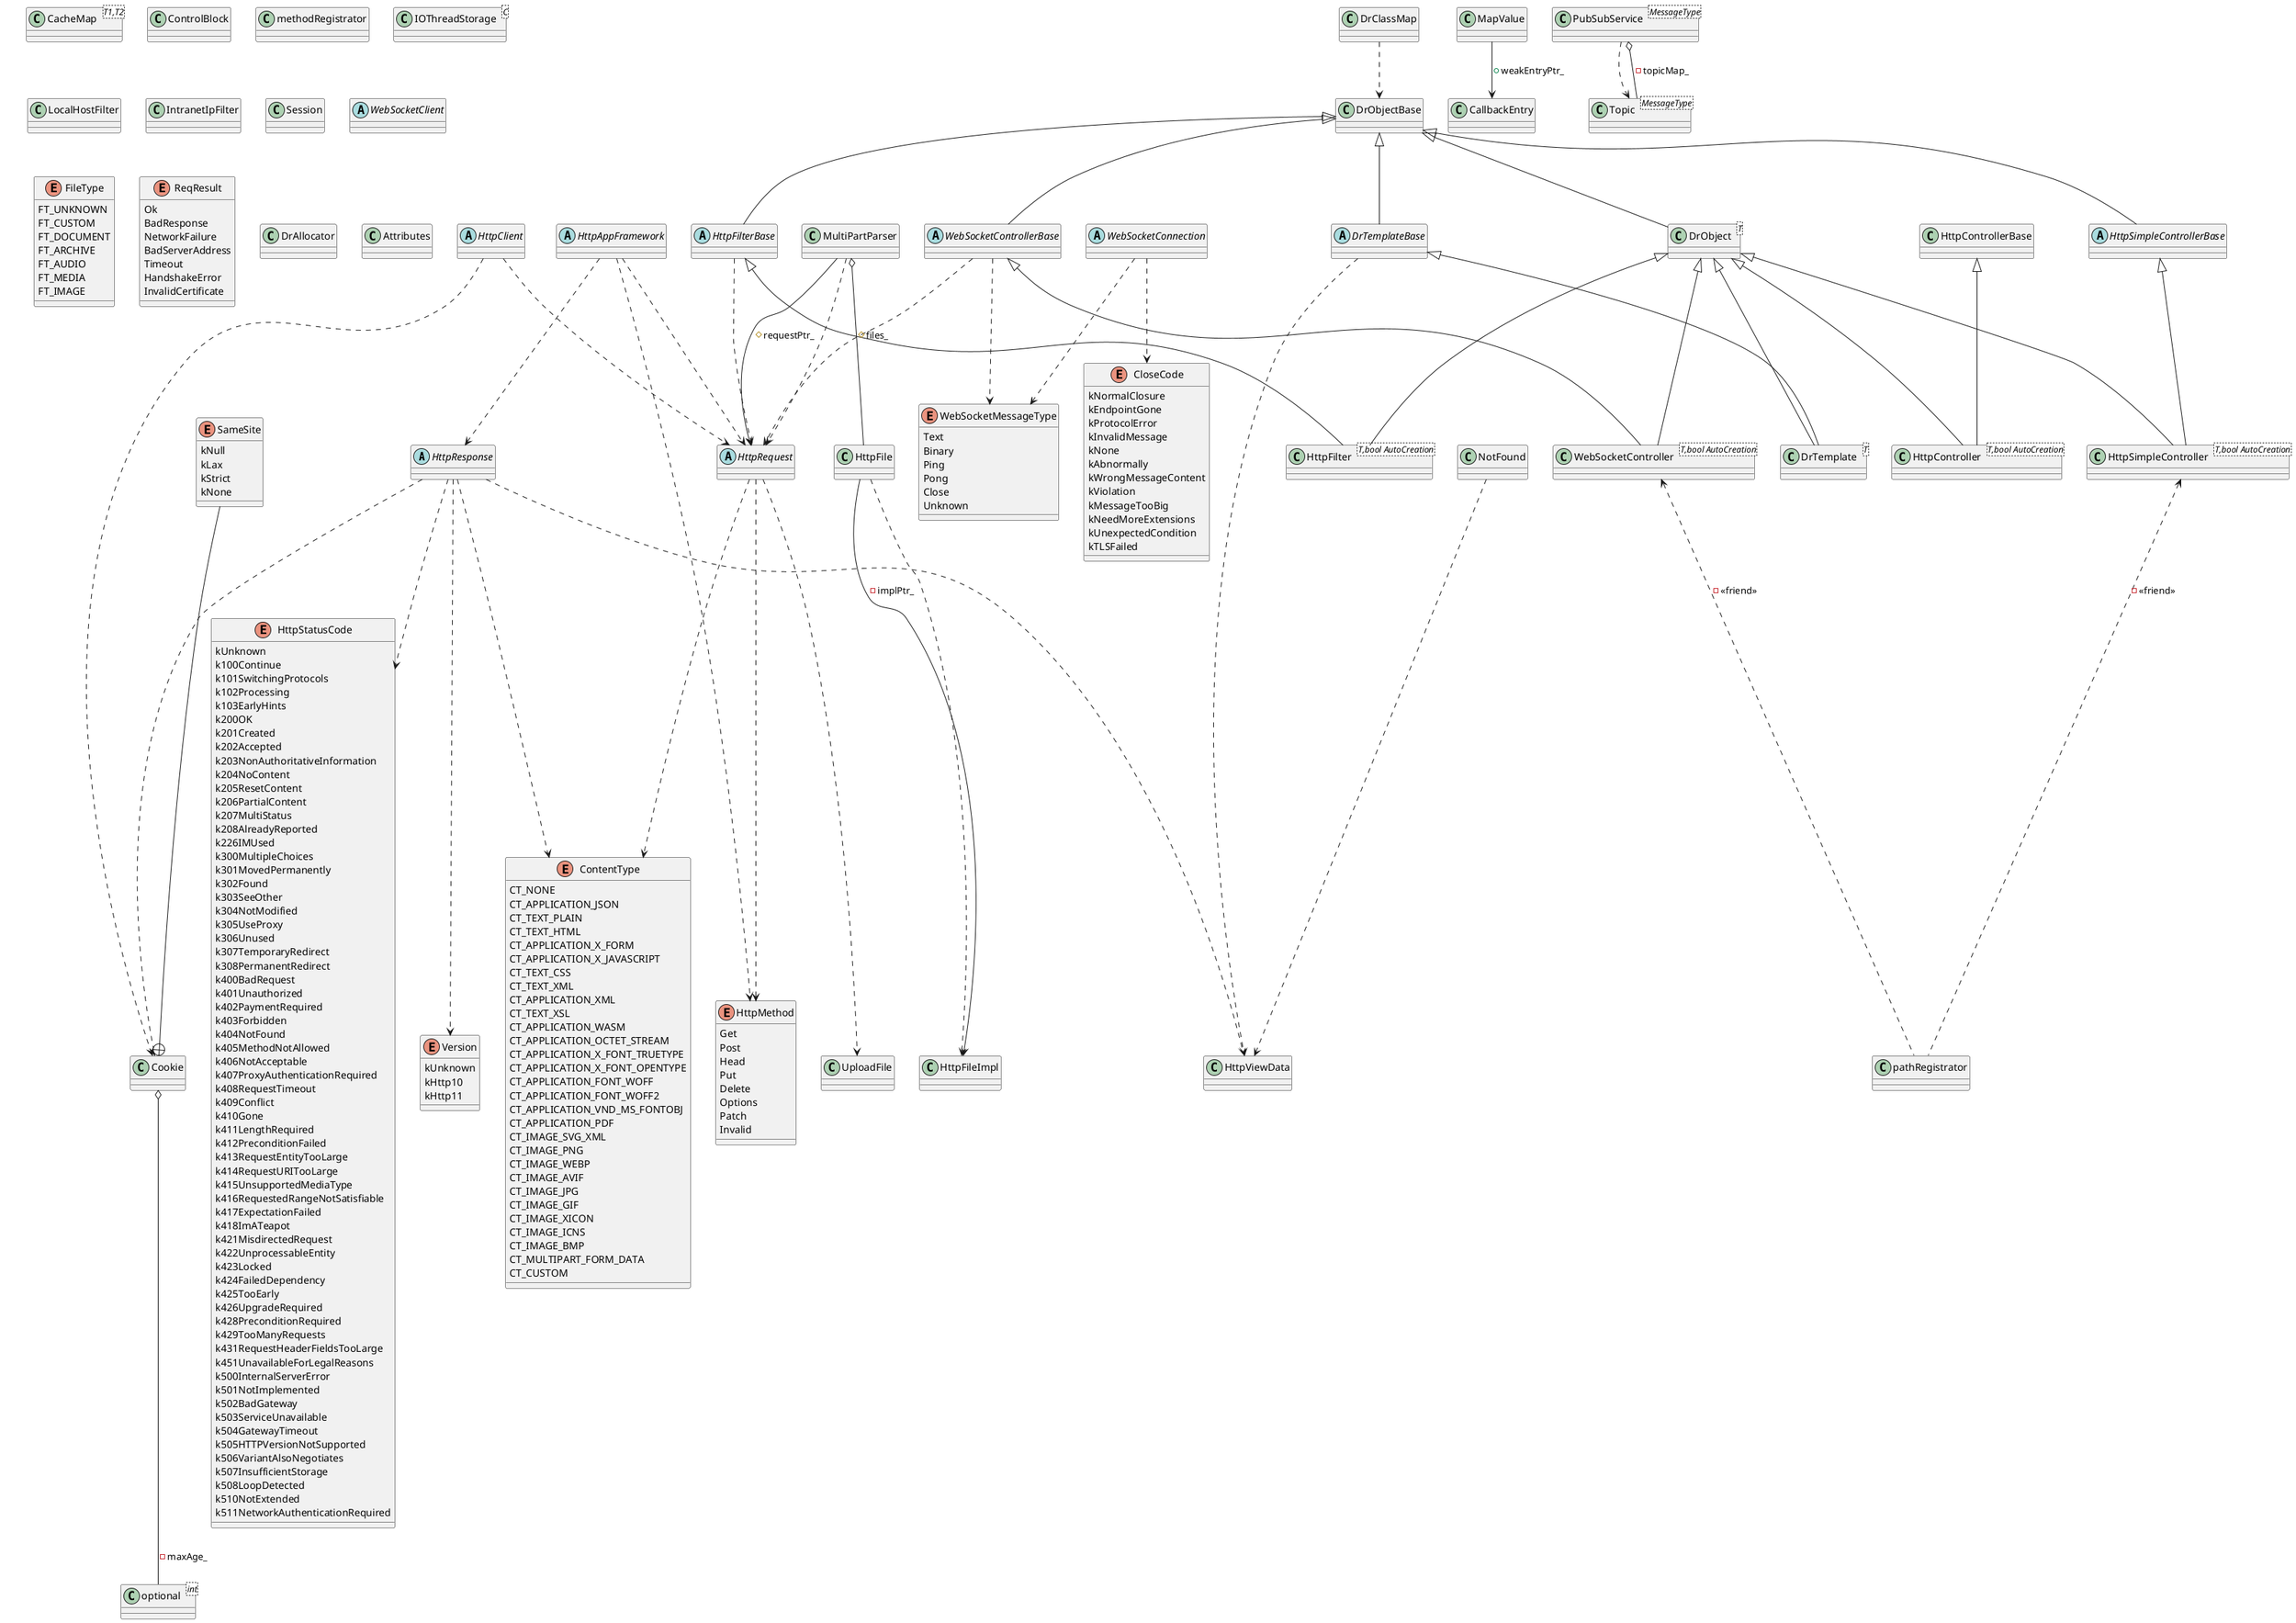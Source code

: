 @startuml
abstract "HttpResponse" as C_0000001247
abstract C_0000001247 [[https://github.com/drogonframework/drogon/blob/46c00a317f169369d416c1a4705bd561ef163d45/lib/inc/drogon/HttpResponse.h#L67{HttpResponse}]] {
}
class "CallbackEntry" as C_0000001296
class C_0000001296 [[https://github.com/drogonframework/drogon/blob/46c00a317f169369d416c1a4705bd561ef163d45/lib/inc/drogon/CacheMap.h#L39{@brief A utility class for CacheMap}]] {
}
class "CacheMap<T1,T2>" as C_0000001302
class C_0000001302 [[https://github.com/drogonframework/drogon/blob/46c00a317f169369d416c1a4705bd561ef163d45/lib/inc/drogon/CacheMap.h#L70{CacheMap}]] {
}
class "MapValue" as C_0000001327
class C_0000001327 [[https://github.com/drogonframework/drogon/blob/46c00a317f169369d416c1a4705bd561ef163d45/lib/inc/drogon/CacheMap.h#L153{MapValue}]] {
}
class "ControlBlock" as C_0000001347
class C_0000001347 [[https://github.com/drogonframework/drogon/blob/46c00a317f169369d416c1a4705bd561ef163d45/lib/inc/drogon/CacheMap.h#L404{@brief ControlBlock in a internal structure that deals with synchronizing CacheMap destructing, event loop destructing and updating the CacheMap. It is possible that the EventLoop destructed before the CacheMap (ex: both CacheMap and the EventLoop being...}]] {
}
class "HttpControllerBase" as C_0000001377
class C_0000001377 [[https://github.com/drogonframework/drogon/blob/46c00a317f169369d416c1a4705bd561ef163d45/lib/inc/drogon/HttpController.h#L47{@brief The base class for HTTP controllers.}]] {
}
class "HttpController<T,bool AutoCreation>" as C_0000001381
class C_0000001381 [[https://github.com/drogonframework/drogon/blob/46c00a317f169369d416c1a4705bd561ef163d45/lib/inc/drogon/HttpController.h#L59{HttpController}]] {
}
class "methodRegistrator" as C_0000001383
class C_0000001383 [[https://github.com/drogonframework/drogon/blob/46c00a317f169369d416c1a4705bd561ef163d45/lib/inc/drogon/HttpController.h#L128{methodRegistrator}]] {
}
class "IOThreadStorage<C>" as C_0000001390
class C_0000001390 [[https://github.com/drogonframework/drogon/blob/46c00a317f169369d416c1a4705bd561ef163d45/lib/inc/drogon/IOThreadStorage.h#L60{IOThreadStorage}]] {
}
class "LocalHostFilter" as C_0000001407
class C_0000001407 [[https://github.com/drogonframework/drogon/blob/46c00a317f169369d416c1a4705bd561ef163d45/lib/inc/drogon/LocalHostFilter.h#L25{@brief A filter that prohibit access from other hosts.}]] {
}
class "Topic<MessageType>" as C_0000001418
class C_0000001418 [[https://github.com/drogonframework/drogon/blob/46c00a317f169369d416c1a4705bd561ef163d45/lib/inc/drogon/PubSubService.h#L35{Topic}]] {
}
class "PubSubService<MessageType>" as C_0000001438
class C_0000001438 [[https://github.com/drogonframework/drogon/blob/46c00a317f169369d416c1a4705bd561ef163d45/lib/inc/drogon/PubSubService.h#L128{PubSubService}]] {
}
class "IntranetIpFilter" as C_0000001459
class C_0000001459 [[https://github.com/drogonframework/drogon/blob/46c00a317f169369d416c1a4705bd561ef163d45/lib/inc/drogon/IntranetIpFilter.h#L25{@brief A filter that prohibit access from external networks}]] {
}
abstract "HttpSimpleControllerBase" as C_0000001470
abstract C_0000001470 [[https://github.com/drogonframework/drogon/blob/46c00a317f169369d416c1a4705bd561ef163d45/lib/inc/drogon/HttpSimpleController.h#L35{@brief The abstract base class for HTTP simple controllers.}]] {
}
class "HttpSimpleController<T,bool AutoCreation>" as C_0000001476
class C_0000001476 [[https://github.com/drogonframework/drogon/blob/46c00a317f169369d416c1a4705bd561ef163d45/lib/inc/drogon/HttpSimpleController.h#L61{HttpSimpleController}]] {
}
class "pathRegistrator" as C_0000001479
class C_0000001479 [[https://github.com/drogonframework/drogon/blob/46c00a317f169369d416c1a4705bd561ef163d45/lib/inc/drogon/HttpSimpleController.h#L87{pathRegistrator}]] {
}
class "NotFound" as C_0000001487
class C_0000001487 [[https://github.com/drogonframework/drogon/blob/46c00a317f169369d416c1a4705bd561ef163d45/lib/inc/drogon/NotFound.h#L26{@brief This class is used by the drogon to generate the 404 page. Users don't use this class directly.}]] {
}
class "Session" as C_0000001494
class C_0000001494 [[https://github.com/drogonframework/drogon/blob/46c00a317f169369d416c1a4705bd561ef163d45/lib/inc/drogon/Session.h#L31{@brief This class represents a session stored in the framework. One can get or set any type of data to a session object.}]] {
}
abstract "WebSocketClient" as C_0000001514
abstract C_0000001514 [[https://github.com/drogonframework/drogon/blob/46c00a317f169369d416c1a4705bd561ef163d45/lib/inc/drogon/WebSocketClient.h#L61{@brief WebSocket client abstract class}]] {
}
abstract "HttpRequest" as C_0000001526
abstract C_0000001526 [[https://github.com/drogonframework/drogon/blob/46c00a317f169369d416c1a4705bd561ef163d45/lib/inc/drogon/HttpRequest.h#L77{Abstract class for webapp developer to get or set the Http request;}]] {
}
abstract "HttpAppFramework" as C_0000001539
abstract C_0000001539 [[https://github.com/drogonframework/drogon/blob/46c00a317f169369d416c1a4705bd561ef163d45/lib/inc/drogon/HttpAppFramework.h#L69{HttpAppFramework}]] {
}
enum "HttpStatusCode" as C_0000001590
enum C_0000001590 [[https://github.com/drogonframework/drogon/blob/46c00a317f169369d416c1a4705bd561ef163d45/lib/inc/drogon/HttpTypes.h#L23{HttpStatusCode}]] {
kUnknown
k100Continue
k101SwitchingProtocols
k102Processing
k103EarlyHints
k200OK
k201Created
k202Accepted
k203NonAuthoritativeInformation
k204NoContent
k205ResetContent
k206PartialContent
k207MultiStatus
k208AlreadyReported
k226IMUsed
k300MultipleChoices
k301MovedPermanently
k302Found
k303SeeOther
k304NotModified
k305UseProxy
k306Unused
k307TemporaryRedirect
k308PermanentRedirect
k400BadRequest
k401Unauthorized
k402PaymentRequired
k403Forbidden
k404NotFound
k405MethodNotAllowed
k406NotAcceptable
k407ProxyAuthenticationRequired
k408RequestTimeout
k409Conflict
k410Gone
k411LengthRequired
k412PreconditionFailed
k413RequestEntityTooLarge
k414RequestURITooLarge
k415UnsupportedMediaType
k416RequestedRangeNotSatisfiable
k417ExpectationFailed
k418ImATeapot
k421MisdirectedRequest
k422UnprocessableEntity
k423Locked
k424FailedDependency
k425TooEarly
k426UpgradeRequired
k428PreconditionRequired
k429TooManyRequests
k431RequestHeaderFieldsTooLarge
k451UnavailableForLegalReasons
k500InternalServerError
k501NotImplemented
k502BadGateway
k503ServiceUnavailable
k504GatewayTimeout
k505HTTPVersionNotSupported
k506VariantAlsoNegotiates
k507InsufficientStorage
k508LoopDetected
k510NotExtended
k511NetworkAuthenticationRequired
}
enum "Version" as C_0000001594
enum C_0000001594 [[https://github.com/drogonframework/drogon/blob/46c00a317f169369d416c1a4705bd561ef163d45/lib/inc/drogon/HttpTypes.h#L91{Version}]] {
kUnknown
kHttp10
kHttp11
}
enum "ContentType" as C_0000001598
enum C_0000001598 [[https://github.com/drogonframework/drogon/blob/46c00a317f169369d416c1a4705bd561ef163d45/lib/inc/drogon/HttpTypes.h#L98{ContentType}]] {
CT_NONE
CT_APPLICATION_JSON
CT_TEXT_PLAIN
CT_TEXT_HTML
CT_APPLICATION_X_FORM
CT_APPLICATION_X_JAVASCRIPT
CT_TEXT_CSS
CT_TEXT_XML
CT_APPLICATION_XML
CT_TEXT_XSL
CT_APPLICATION_WASM
CT_APPLICATION_OCTET_STREAM
CT_APPLICATION_X_FONT_TRUETYPE
CT_APPLICATION_X_FONT_OPENTYPE
CT_APPLICATION_FONT_WOFF
CT_APPLICATION_FONT_WOFF2
CT_APPLICATION_VND_MS_FONTOBJ
CT_APPLICATION_PDF
CT_IMAGE_SVG_XML
CT_IMAGE_PNG
CT_IMAGE_WEBP
CT_IMAGE_AVIF
CT_IMAGE_JPG
CT_IMAGE_GIF
CT_IMAGE_XICON
CT_IMAGE_ICNS
CT_IMAGE_BMP
CT_MULTIPART_FORM_DATA
CT_CUSTOM
}
enum "FileType" as C_0000001602
enum C_0000001602 [[https://github.com/drogonframework/drogon/blob/46c00a317f169369d416c1a4705bd561ef163d45/lib/inc/drogon/HttpTypes.h#L131{FileType}]] {
FT_UNKNOWN
FT_CUSTOM
FT_DOCUMENT
FT_ARCHIVE
FT_AUDIO
FT_MEDIA
FT_IMAGE
}
enum "HttpMethod" as C_0000001606
enum C_0000001606 [[https://github.com/drogonframework/drogon/blob/46c00a317f169369d416c1a4705bd561ef163d45/lib/inc/drogon/HttpTypes.h#L142{HttpMethod}]] {
Get
Post
Head
Put
Delete
Options
Patch
Invalid
}
enum "ReqResult" as C_0000001610
enum C_0000001610 [[https://github.com/drogonframework/drogon/blob/46c00a317f169369d416c1a4705bd561ef163d45/lib/inc/drogon/HttpTypes.h#L154{ReqResult}]] {
Ok
BadResponse
NetworkFailure
BadServerAddress
Timeout
HandshakeError
InvalidCertificate
}
enum "WebSocketMessageType" as C_0000001614
enum C_0000001614 [[https://github.com/drogonframework/drogon/blob/46c00a317f169369d416c1a4705bd561ef163d45/lib/inc/drogon/HttpTypes.h#L165{WebSocketMessageType}]] {
Text
Binary
Ping
Pong
Close
Unknown
}
class "DrTemplate<T>" as C_0000001619
class C_0000001619 [[https://github.com/drogonframework/drogon/blob/46c00a317f169369d416c1a4705bd561ef163d45/lib/inc/drogon/DrTemplate.h#L22{DrTemplate}]] {
}
class "DrObjectBase" as C_0000001624
class C_0000001624 [[https://github.com/drogonframework/drogon/blob/46c00a317f169369d416c1a4705bd561ef163d45/lib/inc/drogon/DrObject.h#L33{@brief The base class for all drogon reflection classes.}]] {
}
class "DrObject<T>" as C_0000001628
class C_0000001628 [[https://github.com/drogonframework/drogon/blob/46c00a317f169369d416c1a4705bd561ef163d45/lib/inc/drogon/DrObject.h#L64{DrObject}]] {
}
class "DrAllocator" as C_0000001630
class C_0000001630 [[https://github.com/drogonframework/drogon/blob/46c00a317f169369d416c1a4705bd561ef163d45/lib/inc/drogon/DrObject.h#L87{DrAllocator}]] {
}
class "HttpViewData" as C_0000001637
class C_0000001637 [[https://github.com/drogonframework/drogon/blob/46c00a317f169369d416c1a4705bd561ef163d45/lib/inc/drogon/HttpViewData.h#L32{This class represents the data set displayed in views.}]] {
}
abstract "WebSocketControllerBase" as C_0000001645
abstract C_0000001645 [[https://github.com/drogonframework/drogon/blob/46c00a317f169369d416c1a4705bd561ef163d45/lib/inc/drogon/WebSocketController.h#L39{@brief The abstract base class for WebSocket controllers.}]] {
}
class "WebSocketController<T,bool AutoCreation>" as C_0000001661
class C_0000001661 [[https://github.com/drogonframework/drogon/blob/46c00a317f169369d416c1a4705bd561ef163d45/lib/inc/drogon/WebSocketController.h#L70{WebSocketController}]] {
}
abstract "HttpClient" as C_0000001672
abstract C_0000001672 [[https://github.com/drogonframework/drogon/blob/46c00a317f169369d416c1a4705bd561ef163d45/lib/inc/drogon/HttpClient.h#L71{HttpClient implementation object uses the HttpAppFramework's event loop by default, so you should call app().run() to make the client work. Each HttpClient object establishes a persistent connection with the server. If the connection is broken, the clie...}]] {
}
abstract "HttpFilterBase" as C_0000001699
abstract C_0000001699 [[https://github.com/drogonframework/drogon/blob/46c00a317f169369d416c1a4705bd561ef163d45/lib/inc/drogon/HttpFilter.h#L29{@brief The abstract base class for filters For more details on the class, see the wiki site (the 'Filter' section)}]] {
}
class "HttpFilter<T,bool AutoCreation>" as C_0000001711
class C_0000001711 [[https://github.com/drogonframework/drogon/blob/46c00a317f169369d416c1a4705bd561ef163d45/lib/inc/drogon/HttpFilter.h#L59{HttpFilter}]] {
}
class "Attributes" as C_0000001716
class C_0000001716 [[https://github.com/drogonframework/drogon/blob/46c00a317f169369d416c1a4705bd561ef163d45/lib/inc/drogon/Attribute.h#L28{@brief This class represents the attributes stored in the HTTP request. One can add/get any type of data to/from an Attributes object.}]] {
}
class "HttpFileImpl" as C_0000001722
class C_0000001722 [[https://github.com/drogonframework/drogon/blob/46c00a317f169369d416c1a4705bd561ef163d45/lib/inc/drogon/MultiPart.h#L28{HttpFileImpl}]] {
}
class "HttpFile" as C_0000001726
class C_0000001726 [[https://github.com/drogonframework/drogon/blob/46c00a317f169369d416c1a4705bd561ef163d45/lib/inc/drogon/MultiPart.h#L33{@brief This class represents a uploaded file by a HTTP request.}]] {
}
class "MultiPartParser" as C_0000001740
class C_0000001740 [[https://github.com/drogonframework/drogon/blob/46c00a317f169369d416c1a4705bd561ef163d45/lib/inc/drogon/MultiPart.h#L116{A parser class which help the user to get the files and the parameters in the multipart format request.}]] {
}
abstract "DrTemplateBase" as C_0000001769
abstract C_0000001769 [[https://github.com/drogonframework/drogon/blob/46c00a317f169369d416c1a4705bd561ef163d45/lib/inc/drogon/DrTemplateBase.h#L33{This class can generate a text string from the template file and template data. For more details on the template file, see the wiki site (the 'View' section)}]] {
}
class "optional<int>" as C_0000001781
class C_0000001781 {
}
class "Cookie" as C_0000001778
class C_0000001778 [[https://github.com/drogonframework/drogon/blob/46c00a317f169369d416c1a4705bd561ef163d45/lib/inc/drogon/Cookie.h#L29{@brief this class represents a cookie entity.}]] {
}
enum "SameSite" as C_0000001785
enum C_0000001785 [[https://github.com/drogonframework/drogon/blob/46c00a317f169369d416c1a4705bd561ef163d45/lib/inc/drogon/Cookie.h#L46{SameSite}]] {
kNull
kLax
kStrict
kNone
}
class "UploadFile" as C_0000001809
class C_0000001809 [[https://github.com/drogonframework/drogon/blob/46c00a317f169369d416c1a4705bd561ef163d45/lib/inc/drogon/UploadFile.h#L24{This class represents an upload file which will be transferred to the server via the multipart/form-data format}]] {
}
enum "CloseCode" as C_0000001814
enum C_0000001814 [[https://github.com/drogonframework/drogon/blob/46c00a317f169369d416c1a4705bd561ef163d45/lib/inc/drogon/WebSocketConnection.h#L24{CloseCode}]] {
kNormalClosure
kEndpointGone
kProtocolError
kInvalidMessage
kNone
kAbnormally
kWrongMessageContent
kViolation
kMessageTooBig
kNeedMoreExtensions
kUnexpectedCondition
kTLSFailed
}
abstract "WebSocketConnection" as C_0000001818
abstract C_0000001818 [[https://github.com/drogonframework/drogon/blob/46c00a317f169369d416c1a4705bd561ef163d45/lib/inc/drogon/WebSocketConnection.h#L88{@brief The WebSocket connection abstract class.}]] {
}
class "DrClassMap" as C_0000001833
class C_0000001833 [[https://github.com/drogonframework/drogon/blob/46c00a317f169369d416c1a4705bd561ef163d45/lib/inc/drogon/DrClassMap.h#L40{@brief A map class which can create DrObjects from names.}]] {
}
C_0000001247 ..> C_0000001590
C_0000001247 ..> C_0000001594
C_0000001247 ..> C_0000001598
C_0000001247 ..> C_0000001778
C_0000001247 ..> C_0000001637
C_0000001327 --> C_0000001296 : +weakEntryPtr_
C_0000001628 <|-- C_0000001381
C_0000001377 <|-- C_0000001381
C_0000001438 ..> C_0000001418
C_0000001438 o-- C_0000001418 : -topicMap_
C_0000001624 <|-- C_0000001470
C_0000001476 <.. C_0000001479 : -<<friend>>
C_0000001628 <|-- C_0000001476
C_0000001470 <|-- C_0000001476
C_0000001487 ..> C_0000001637
C_0000001526 ..> C_0000001606
C_0000001526 ..> C_0000001598
C_0000001526 ..> C_0000001809
C_0000001539 ..> C_0000001247
C_0000001539 ..> C_0000001526
C_0000001539 ..> C_0000001606
C_0000001628 <|-- C_0000001619
C_0000001769 <|-- C_0000001619
C_0000001624 <|-- C_0000001628
C_0000001645 ..> C_0000001614
C_0000001645 ..> C_0000001526
C_0000001624 <|-- C_0000001645
C_0000001661 <.. C_0000001479 : -<<friend>>
C_0000001628 <|-- C_0000001661
C_0000001645 <|-- C_0000001661
C_0000001672 ..> C_0000001526
C_0000001672 ..> C_0000001778
C_0000001699 ..> C_0000001526
C_0000001624 <|-- C_0000001699
C_0000001628 <|-- C_0000001711
C_0000001699 <|-- C_0000001711
C_0000001726 ..> C_0000001722
C_0000001726 --> C_0000001722 : -implPtr_
C_0000001740 ..> C_0000001526
C_0000001740 o-- C_0000001726 : #files_
C_0000001740 --> C_0000001526 : #requestPtr_
C_0000001769 ..> C_0000001637
C_0000001624 <|-- C_0000001769
C_0000001778 o-- C_0000001781 : -maxAge_
C_0000001785 --+ C_0000001778
C_0000001818 ..> C_0000001614
C_0000001818 ..> C_0000001814
C_0000001833 ..> C_0000001624
@enduml

